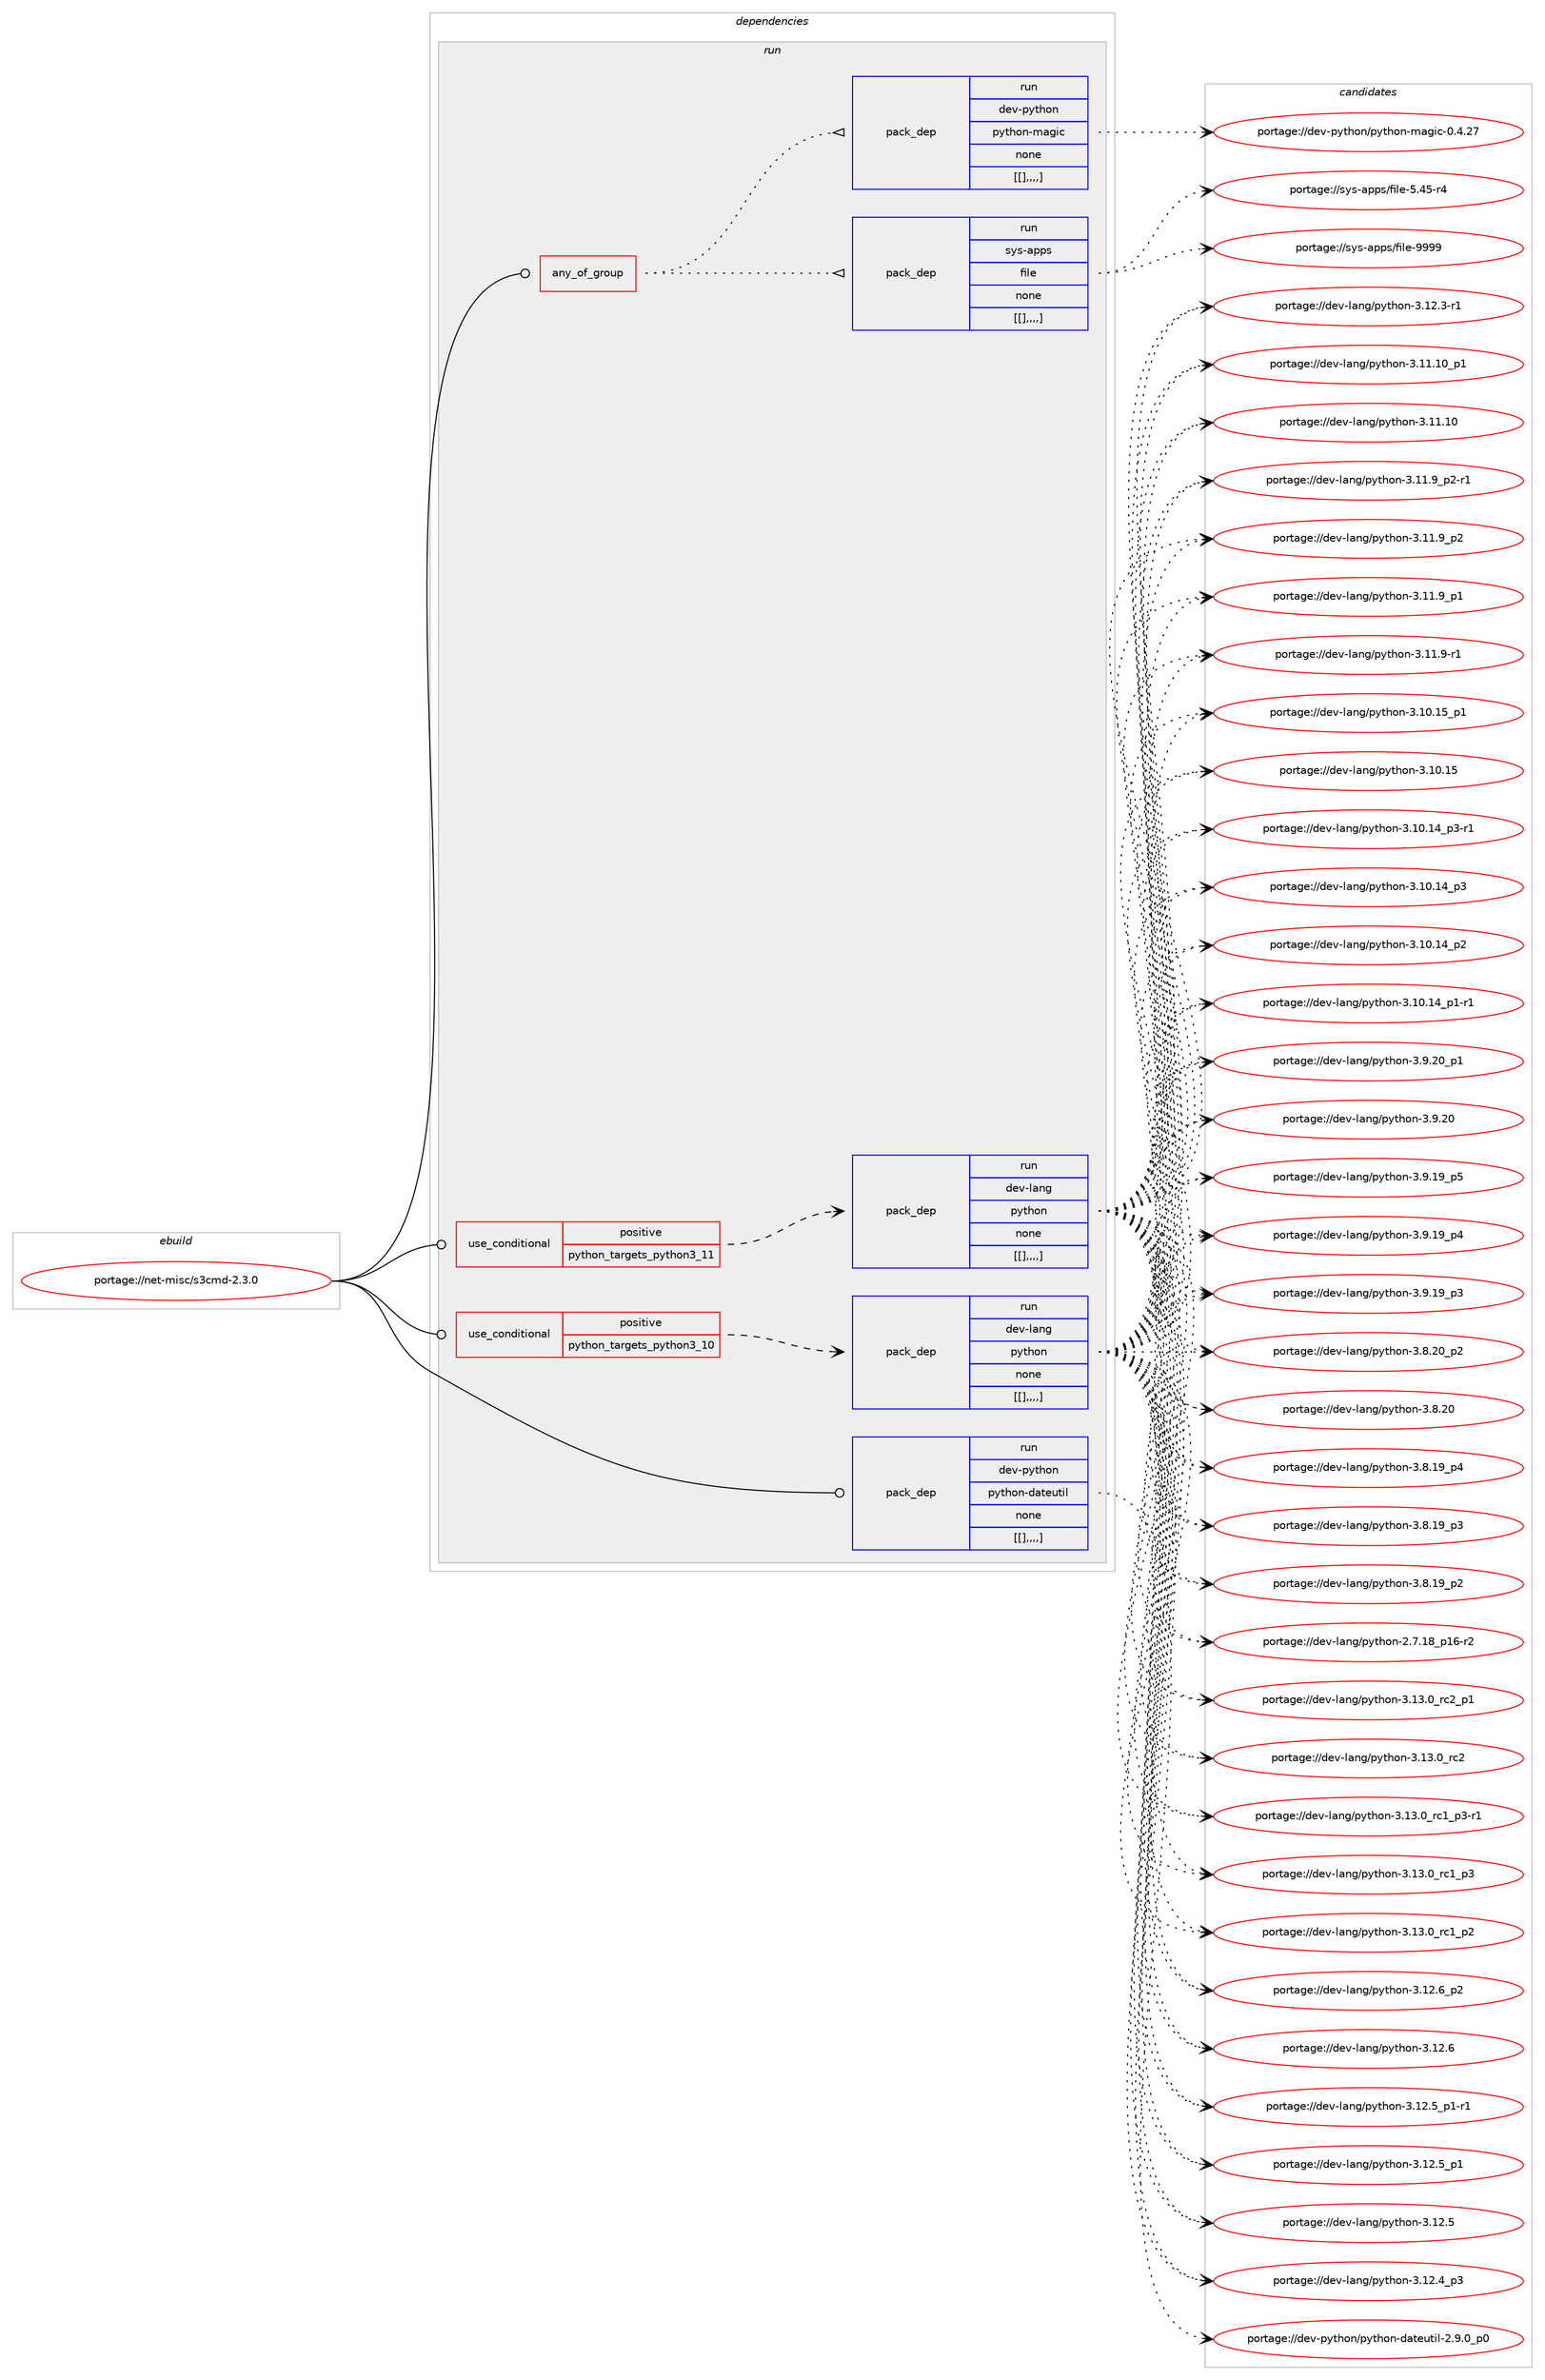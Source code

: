 digraph prolog {

# *************
# Graph options
# *************

newrank=true;
concentrate=true;
compound=true;
graph [rankdir=LR,fontname=Helvetica,fontsize=10,ranksep=1.5];#, ranksep=2.5, nodesep=0.2];
edge  [arrowhead=vee];
node  [fontname=Helvetica,fontsize=10];

# **********
# The ebuild
# **********

subgraph cluster_leftcol {
color=gray;
label=<<i>ebuild</i>>;
id [label="portage://net-misc/s3cmd-2.3.0", color=red, width=4, href="../net-misc/s3cmd-2.3.0.svg"];
}

# ****************
# The dependencies
# ****************

subgraph cluster_midcol {
color=gray;
label=<<i>dependencies</i>>;
subgraph cluster_compile {
fillcolor="#eeeeee";
style=filled;
label=<<i>compile</i>>;
}
subgraph cluster_compileandrun {
fillcolor="#eeeeee";
style=filled;
label=<<i>compile and run</i>>;
}
subgraph cluster_run {
fillcolor="#eeeeee";
style=filled;
label=<<i>run</i>>;
subgraph any22 {
dependency11163 [label=<<TABLE BORDER="0" CELLBORDER="1" CELLSPACING="0" CELLPADDING="4"><TR><TD CELLPADDING="10">any_of_group</TD></TR></TABLE>>, shape=none, color=red];subgraph pack6811 {
dependency11164 [label=<<TABLE BORDER="0" CELLBORDER="1" CELLSPACING="0" CELLPADDING="4" WIDTH="220"><TR><TD ROWSPAN="6" CELLPADDING="30">pack_dep</TD></TR><TR><TD WIDTH="110">run</TD></TR><TR><TD>dev-python</TD></TR><TR><TD>python-magic</TD></TR><TR><TD>none</TD></TR><TR><TD>[[],,,,]</TD></TR></TABLE>>, shape=none, color=blue];
}
dependency11163:e -> dependency11164:w [weight=20,style="dotted",arrowhead="oinv"];
subgraph pack6812 {
dependency11165 [label=<<TABLE BORDER="0" CELLBORDER="1" CELLSPACING="0" CELLPADDING="4" WIDTH="220"><TR><TD ROWSPAN="6" CELLPADDING="30">pack_dep</TD></TR><TR><TD WIDTH="110">run</TD></TR><TR><TD>sys-apps</TD></TR><TR><TD>file</TD></TR><TR><TD>none</TD></TR><TR><TD>[[],,,,]</TD></TR></TABLE>>, shape=none, color=blue];
}
dependency11163:e -> dependency11165:w [weight=20,style="dotted",arrowhead="oinv"];
}
id:e -> dependency11163:w [weight=20,style="solid",arrowhead="odot"];
subgraph cond4326 {
dependency11166 [label=<<TABLE BORDER="0" CELLBORDER="1" CELLSPACING="0" CELLPADDING="4"><TR><TD ROWSPAN="3" CELLPADDING="10">use_conditional</TD></TR><TR><TD>positive</TD></TR><TR><TD>python_targets_python3_10</TD></TR></TABLE>>, shape=none, color=red];
subgraph pack6813 {
dependency11167 [label=<<TABLE BORDER="0" CELLBORDER="1" CELLSPACING="0" CELLPADDING="4" WIDTH="220"><TR><TD ROWSPAN="6" CELLPADDING="30">pack_dep</TD></TR><TR><TD WIDTH="110">run</TD></TR><TR><TD>dev-lang</TD></TR><TR><TD>python</TD></TR><TR><TD>none</TD></TR><TR><TD>[[],,,,]</TD></TR></TABLE>>, shape=none, color=blue];
}
dependency11166:e -> dependency11167:w [weight=20,style="dashed",arrowhead="vee"];
}
id:e -> dependency11166:w [weight=20,style="solid",arrowhead="odot"];
subgraph cond4327 {
dependency11168 [label=<<TABLE BORDER="0" CELLBORDER="1" CELLSPACING="0" CELLPADDING="4"><TR><TD ROWSPAN="3" CELLPADDING="10">use_conditional</TD></TR><TR><TD>positive</TD></TR><TR><TD>python_targets_python3_11</TD></TR></TABLE>>, shape=none, color=red];
subgraph pack6814 {
dependency11169 [label=<<TABLE BORDER="0" CELLBORDER="1" CELLSPACING="0" CELLPADDING="4" WIDTH="220"><TR><TD ROWSPAN="6" CELLPADDING="30">pack_dep</TD></TR><TR><TD WIDTH="110">run</TD></TR><TR><TD>dev-lang</TD></TR><TR><TD>python</TD></TR><TR><TD>none</TD></TR><TR><TD>[[],,,,]</TD></TR></TABLE>>, shape=none, color=blue];
}
dependency11168:e -> dependency11169:w [weight=20,style="dashed",arrowhead="vee"];
}
id:e -> dependency11168:w [weight=20,style="solid",arrowhead="odot"];
subgraph pack6815 {
dependency11170 [label=<<TABLE BORDER="0" CELLBORDER="1" CELLSPACING="0" CELLPADDING="4" WIDTH="220"><TR><TD ROWSPAN="6" CELLPADDING="30">pack_dep</TD></TR><TR><TD WIDTH="110">run</TD></TR><TR><TD>dev-python</TD></TR><TR><TD>python-dateutil</TD></TR><TR><TD>none</TD></TR><TR><TD>[[],,,,]</TD></TR></TABLE>>, shape=none, color=blue];
}
id:e -> dependency11170:w [weight=20,style="solid",arrowhead="odot"];
}
}

# **************
# The candidates
# **************

subgraph cluster_choices {
rank=same;
color=gray;
label=<<i>candidates</i>>;

subgraph choice6811 {
color=black;
nodesep=1;
choice100101118451121211161041111104711212111610411111045109971031059945484652465055 [label="portage://dev-python/python-magic-0.4.27", color=red, width=4,href="../dev-python/python-magic-0.4.27.svg"];
dependency11164:e -> choice100101118451121211161041111104711212111610411111045109971031059945484652465055:w [style=dotted,weight="100"];
}
subgraph choice6812 {
color=black;
nodesep=1;
choice1151211154597112112115471021051081014557575757 [label="portage://sys-apps/file-9999", color=red, width=4,href="../sys-apps/file-9999.svg"];
choice11512111545971121121154710210510810145534652534511452 [label="portage://sys-apps/file-5.45-r4", color=red, width=4,href="../sys-apps/file-5.45-r4.svg"];
dependency11165:e -> choice1151211154597112112115471021051081014557575757:w [style=dotted,weight="100"];
dependency11165:e -> choice11512111545971121121154710210510810145534652534511452:w [style=dotted,weight="100"];
}
subgraph choice6813 {
color=black;
nodesep=1;
choice100101118451089711010347112121116104111110455146495146489511499509511249 [label="portage://dev-lang/python-3.13.0_rc2_p1", color=red, width=4,href="../dev-lang/python-3.13.0_rc2_p1.svg"];
choice10010111845108971101034711212111610411111045514649514648951149950 [label="portage://dev-lang/python-3.13.0_rc2", color=red, width=4,href="../dev-lang/python-3.13.0_rc2.svg"];
choice1001011184510897110103471121211161041111104551464951464895114994995112514511449 [label="portage://dev-lang/python-3.13.0_rc1_p3-r1", color=red, width=4,href="../dev-lang/python-3.13.0_rc1_p3-r1.svg"];
choice100101118451089711010347112121116104111110455146495146489511499499511251 [label="portage://dev-lang/python-3.13.0_rc1_p3", color=red, width=4,href="../dev-lang/python-3.13.0_rc1_p3.svg"];
choice100101118451089711010347112121116104111110455146495146489511499499511250 [label="portage://dev-lang/python-3.13.0_rc1_p2", color=red, width=4,href="../dev-lang/python-3.13.0_rc1_p2.svg"];
choice100101118451089711010347112121116104111110455146495046549511250 [label="portage://dev-lang/python-3.12.6_p2", color=red, width=4,href="../dev-lang/python-3.12.6_p2.svg"];
choice10010111845108971101034711212111610411111045514649504654 [label="portage://dev-lang/python-3.12.6", color=red, width=4,href="../dev-lang/python-3.12.6.svg"];
choice1001011184510897110103471121211161041111104551464950465395112494511449 [label="portage://dev-lang/python-3.12.5_p1-r1", color=red, width=4,href="../dev-lang/python-3.12.5_p1-r1.svg"];
choice100101118451089711010347112121116104111110455146495046539511249 [label="portage://dev-lang/python-3.12.5_p1", color=red, width=4,href="../dev-lang/python-3.12.5_p1.svg"];
choice10010111845108971101034711212111610411111045514649504653 [label="portage://dev-lang/python-3.12.5", color=red, width=4,href="../dev-lang/python-3.12.5.svg"];
choice100101118451089711010347112121116104111110455146495046529511251 [label="portage://dev-lang/python-3.12.4_p3", color=red, width=4,href="../dev-lang/python-3.12.4_p3.svg"];
choice100101118451089711010347112121116104111110455146495046514511449 [label="portage://dev-lang/python-3.12.3-r1", color=red, width=4,href="../dev-lang/python-3.12.3-r1.svg"];
choice10010111845108971101034711212111610411111045514649494649489511249 [label="portage://dev-lang/python-3.11.10_p1", color=red, width=4,href="../dev-lang/python-3.11.10_p1.svg"];
choice1001011184510897110103471121211161041111104551464949464948 [label="portage://dev-lang/python-3.11.10", color=red, width=4,href="../dev-lang/python-3.11.10.svg"];
choice1001011184510897110103471121211161041111104551464949465795112504511449 [label="portage://dev-lang/python-3.11.9_p2-r1", color=red, width=4,href="../dev-lang/python-3.11.9_p2-r1.svg"];
choice100101118451089711010347112121116104111110455146494946579511250 [label="portage://dev-lang/python-3.11.9_p2", color=red, width=4,href="../dev-lang/python-3.11.9_p2.svg"];
choice100101118451089711010347112121116104111110455146494946579511249 [label="portage://dev-lang/python-3.11.9_p1", color=red, width=4,href="../dev-lang/python-3.11.9_p1.svg"];
choice100101118451089711010347112121116104111110455146494946574511449 [label="portage://dev-lang/python-3.11.9-r1", color=red, width=4,href="../dev-lang/python-3.11.9-r1.svg"];
choice10010111845108971101034711212111610411111045514649484649539511249 [label="portage://dev-lang/python-3.10.15_p1", color=red, width=4,href="../dev-lang/python-3.10.15_p1.svg"];
choice1001011184510897110103471121211161041111104551464948464953 [label="portage://dev-lang/python-3.10.15", color=red, width=4,href="../dev-lang/python-3.10.15.svg"];
choice100101118451089711010347112121116104111110455146494846495295112514511449 [label="portage://dev-lang/python-3.10.14_p3-r1", color=red, width=4,href="../dev-lang/python-3.10.14_p3-r1.svg"];
choice10010111845108971101034711212111610411111045514649484649529511251 [label="portage://dev-lang/python-3.10.14_p3", color=red, width=4,href="../dev-lang/python-3.10.14_p3.svg"];
choice10010111845108971101034711212111610411111045514649484649529511250 [label="portage://dev-lang/python-3.10.14_p2", color=red, width=4,href="../dev-lang/python-3.10.14_p2.svg"];
choice100101118451089711010347112121116104111110455146494846495295112494511449 [label="portage://dev-lang/python-3.10.14_p1-r1", color=red, width=4,href="../dev-lang/python-3.10.14_p1-r1.svg"];
choice100101118451089711010347112121116104111110455146574650489511249 [label="portage://dev-lang/python-3.9.20_p1", color=red, width=4,href="../dev-lang/python-3.9.20_p1.svg"];
choice10010111845108971101034711212111610411111045514657465048 [label="portage://dev-lang/python-3.9.20", color=red, width=4,href="../dev-lang/python-3.9.20.svg"];
choice100101118451089711010347112121116104111110455146574649579511253 [label="portage://dev-lang/python-3.9.19_p5", color=red, width=4,href="../dev-lang/python-3.9.19_p5.svg"];
choice100101118451089711010347112121116104111110455146574649579511252 [label="portage://dev-lang/python-3.9.19_p4", color=red, width=4,href="../dev-lang/python-3.9.19_p4.svg"];
choice100101118451089711010347112121116104111110455146574649579511251 [label="portage://dev-lang/python-3.9.19_p3", color=red, width=4,href="../dev-lang/python-3.9.19_p3.svg"];
choice100101118451089711010347112121116104111110455146564650489511250 [label="portage://dev-lang/python-3.8.20_p2", color=red, width=4,href="../dev-lang/python-3.8.20_p2.svg"];
choice10010111845108971101034711212111610411111045514656465048 [label="portage://dev-lang/python-3.8.20", color=red, width=4,href="../dev-lang/python-3.8.20.svg"];
choice100101118451089711010347112121116104111110455146564649579511252 [label="portage://dev-lang/python-3.8.19_p4", color=red, width=4,href="../dev-lang/python-3.8.19_p4.svg"];
choice100101118451089711010347112121116104111110455146564649579511251 [label="portage://dev-lang/python-3.8.19_p3", color=red, width=4,href="../dev-lang/python-3.8.19_p3.svg"];
choice100101118451089711010347112121116104111110455146564649579511250 [label="portage://dev-lang/python-3.8.19_p2", color=red, width=4,href="../dev-lang/python-3.8.19_p2.svg"];
choice100101118451089711010347112121116104111110455046554649569511249544511450 [label="portage://dev-lang/python-2.7.18_p16-r2", color=red, width=4,href="../dev-lang/python-2.7.18_p16-r2.svg"];
dependency11167:e -> choice100101118451089711010347112121116104111110455146495146489511499509511249:w [style=dotted,weight="100"];
dependency11167:e -> choice10010111845108971101034711212111610411111045514649514648951149950:w [style=dotted,weight="100"];
dependency11167:e -> choice1001011184510897110103471121211161041111104551464951464895114994995112514511449:w [style=dotted,weight="100"];
dependency11167:e -> choice100101118451089711010347112121116104111110455146495146489511499499511251:w [style=dotted,weight="100"];
dependency11167:e -> choice100101118451089711010347112121116104111110455146495146489511499499511250:w [style=dotted,weight="100"];
dependency11167:e -> choice100101118451089711010347112121116104111110455146495046549511250:w [style=dotted,weight="100"];
dependency11167:e -> choice10010111845108971101034711212111610411111045514649504654:w [style=dotted,weight="100"];
dependency11167:e -> choice1001011184510897110103471121211161041111104551464950465395112494511449:w [style=dotted,weight="100"];
dependency11167:e -> choice100101118451089711010347112121116104111110455146495046539511249:w [style=dotted,weight="100"];
dependency11167:e -> choice10010111845108971101034711212111610411111045514649504653:w [style=dotted,weight="100"];
dependency11167:e -> choice100101118451089711010347112121116104111110455146495046529511251:w [style=dotted,weight="100"];
dependency11167:e -> choice100101118451089711010347112121116104111110455146495046514511449:w [style=dotted,weight="100"];
dependency11167:e -> choice10010111845108971101034711212111610411111045514649494649489511249:w [style=dotted,weight="100"];
dependency11167:e -> choice1001011184510897110103471121211161041111104551464949464948:w [style=dotted,weight="100"];
dependency11167:e -> choice1001011184510897110103471121211161041111104551464949465795112504511449:w [style=dotted,weight="100"];
dependency11167:e -> choice100101118451089711010347112121116104111110455146494946579511250:w [style=dotted,weight="100"];
dependency11167:e -> choice100101118451089711010347112121116104111110455146494946579511249:w [style=dotted,weight="100"];
dependency11167:e -> choice100101118451089711010347112121116104111110455146494946574511449:w [style=dotted,weight="100"];
dependency11167:e -> choice10010111845108971101034711212111610411111045514649484649539511249:w [style=dotted,weight="100"];
dependency11167:e -> choice1001011184510897110103471121211161041111104551464948464953:w [style=dotted,weight="100"];
dependency11167:e -> choice100101118451089711010347112121116104111110455146494846495295112514511449:w [style=dotted,weight="100"];
dependency11167:e -> choice10010111845108971101034711212111610411111045514649484649529511251:w [style=dotted,weight="100"];
dependency11167:e -> choice10010111845108971101034711212111610411111045514649484649529511250:w [style=dotted,weight="100"];
dependency11167:e -> choice100101118451089711010347112121116104111110455146494846495295112494511449:w [style=dotted,weight="100"];
dependency11167:e -> choice100101118451089711010347112121116104111110455146574650489511249:w [style=dotted,weight="100"];
dependency11167:e -> choice10010111845108971101034711212111610411111045514657465048:w [style=dotted,weight="100"];
dependency11167:e -> choice100101118451089711010347112121116104111110455146574649579511253:w [style=dotted,weight="100"];
dependency11167:e -> choice100101118451089711010347112121116104111110455146574649579511252:w [style=dotted,weight="100"];
dependency11167:e -> choice100101118451089711010347112121116104111110455146574649579511251:w [style=dotted,weight="100"];
dependency11167:e -> choice100101118451089711010347112121116104111110455146564650489511250:w [style=dotted,weight="100"];
dependency11167:e -> choice10010111845108971101034711212111610411111045514656465048:w [style=dotted,weight="100"];
dependency11167:e -> choice100101118451089711010347112121116104111110455146564649579511252:w [style=dotted,weight="100"];
dependency11167:e -> choice100101118451089711010347112121116104111110455146564649579511251:w [style=dotted,weight="100"];
dependency11167:e -> choice100101118451089711010347112121116104111110455146564649579511250:w [style=dotted,weight="100"];
dependency11167:e -> choice100101118451089711010347112121116104111110455046554649569511249544511450:w [style=dotted,weight="100"];
}
subgraph choice6814 {
color=black;
nodesep=1;
choice100101118451089711010347112121116104111110455146495146489511499509511249 [label="portage://dev-lang/python-3.13.0_rc2_p1", color=red, width=4,href="../dev-lang/python-3.13.0_rc2_p1.svg"];
choice10010111845108971101034711212111610411111045514649514648951149950 [label="portage://dev-lang/python-3.13.0_rc2", color=red, width=4,href="../dev-lang/python-3.13.0_rc2.svg"];
choice1001011184510897110103471121211161041111104551464951464895114994995112514511449 [label="portage://dev-lang/python-3.13.0_rc1_p3-r1", color=red, width=4,href="../dev-lang/python-3.13.0_rc1_p3-r1.svg"];
choice100101118451089711010347112121116104111110455146495146489511499499511251 [label="portage://dev-lang/python-3.13.0_rc1_p3", color=red, width=4,href="../dev-lang/python-3.13.0_rc1_p3.svg"];
choice100101118451089711010347112121116104111110455146495146489511499499511250 [label="portage://dev-lang/python-3.13.0_rc1_p2", color=red, width=4,href="../dev-lang/python-3.13.0_rc1_p2.svg"];
choice100101118451089711010347112121116104111110455146495046549511250 [label="portage://dev-lang/python-3.12.6_p2", color=red, width=4,href="../dev-lang/python-3.12.6_p2.svg"];
choice10010111845108971101034711212111610411111045514649504654 [label="portage://dev-lang/python-3.12.6", color=red, width=4,href="../dev-lang/python-3.12.6.svg"];
choice1001011184510897110103471121211161041111104551464950465395112494511449 [label="portage://dev-lang/python-3.12.5_p1-r1", color=red, width=4,href="../dev-lang/python-3.12.5_p1-r1.svg"];
choice100101118451089711010347112121116104111110455146495046539511249 [label="portage://dev-lang/python-3.12.5_p1", color=red, width=4,href="../dev-lang/python-3.12.5_p1.svg"];
choice10010111845108971101034711212111610411111045514649504653 [label="portage://dev-lang/python-3.12.5", color=red, width=4,href="../dev-lang/python-3.12.5.svg"];
choice100101118451089711010347112121116104111110455146495046529511251 [label="portage://dev-lang/python-3.12.4_p3", color=red, width=4,href="../dev-lang/python-3.12.4_p3.svg"];
choice100101118451089711010347112121116104111110455146495046514511449 [label="portage://dev-lang/python-3.12.3-r1", color=red, width=4,href="../dev-lang/python-3.12.3-r1.svg"];
choice10010111845108971101034711212111610411111045514649494649489511249 [label="portage://dev-lang/python-3.11.10_p1", color=red, width=4,href="../dev-lang/python-3.11.10_p1.svg"];
choice1001011184510897110103471121211161041111104551464949464948 [label="portage://dev-lang/python-3.11.10", color=red, width=4,href="../dev-lang/python-3.11.10.svg"];
choice1001011184510897110103471121211161041111104551464949465795112504511449 [label="portage://dev-lang/python-3.11.9_p2-r1", color=red, width=4,href="../dev-lang/python-3.11.9_p2-r1.svg"];
choice100101118451089711010347112121116104111110455146494946579511250 [label="portage://dev-lang/python-3.11.9_p2", color=red, width=4,href="../dev-lang/python-3.11.9_p2.svg"];
choice100101118451089711010347112121116104111110455146494946579511249 [label="portage://dev-lang/python-3.11.9_p1", color=red, width=4,href="../dev-lang/python-3.11.9_p1.svg"];
choice100101118451089711010347112121116104111110455146494946574511449 [label="portage://dev-lang/python-3.11.9-r1", color=red, width=4,href="../dev-lang/python-3.11.9-r1.svg"];
choice10010111845108971101034711212111610411111045514649484649539511249 [label="portage://dev-lang/python-3.10.15_p1", color=red, width=4,href="../dev-lang/python-3.10.15_p1.svg"];
choice1001011184510897110103471121211161041111104551464948464953 [label="portage://dev-lang/python-3.10.15", color=red, width=4,href="../dev-lang/python-3.10.15.svg"];
choice100101118451089711010347112121116104111110455146494846495295112514511449 [label="portage://dev-lang/python-3.10.14_p3-r1", color=red, width=4,href="../dev-lang/python-3.10.14_p3-r1.svg"];
choice10010111845108971101034711212111610411111045514649484649529511251 [label="portage://dev-lang/python-3.10.14_p3", color=red, width=4,href="../dev-lang/python-3.10.14_p3.svg"];
choice10010111845108971101034711212111610411111045514649484649529511250 [label="portage://dev-lang/python-3.10.14_p2", color=red, width=4,href="../dev-lang/python-3.10.14_p2.svg"];
choice100101118451089711010347112121116104111110455146494846495295112494511449 [label="portage://dev-lang/python-3.10.14_p1-r1", color=red, width=4,href="../dev-lang/python-3.10.14_p1-r1.svg"];
choice100101118451089711010347112121116104111110455146574650489511249 [label="portage://dev-lang/python-3.9.20_p1", color=red, width=4,href="../dev-lang/python-3.9.20_p1.svg"];
choice10010111845108971101034711212111610411111045514657465048 [label="portage://dev-lang/python-3.9.20", color=red, width=4,href="../dev-lang/python-3.9.20.svg"];
choice100101118451089711010347112121116104111110455146574649579511253 [label="portage://dev-lang/python-3.9.19_p5", color=red, width=4,href="../dev-lang/python-3.9.19_p5.svg"];
choice100101118451089711010347112121116104111110455146574649579511252 [label="portage://dev-lang/python-3.9.19_p4", color=red, width=4,href="../dev-lang/python-3.9.19_p4.svg"];
choice100101118451089711010347112121116104111110455146574649579511251 [label="portage://dev-lang/python-3.9.19_p3", color=red, width=4,href="../dev-lang/python-3.9.19_p3.svg"];
choice100101118451089711010347112121116104111110455146564650489511250 [label="portage://dev-lang/python-3.8.20_p2", color=red, width=4,href="../dev-lang/python-3.8.20_p2.svg"];
choice10010111845108971101034711212111610411111045514656465048 [label="portage://dev-lang/python-3.8.20", color=red, width=4,href="../dev-lang/python-3.8.20.svg"];
choice100101118451089711010347112121116104111110455146564649579511252 [label="portage://dev-lang/python-3.8.19_p4", color=red, width=4,href="../dev-lang/python-3.8.19_p4.svg"];
choice100101118451089711010347112121116104111110455146564649579511251 [label="portage://dev-lang/python-3.8.19_p3", color=red, width=4,href="../dev-lang/python-3.8.19_p3.svg"];
choice100101118451089711010347112121116104111110455146564649579511250 [label="portage://dev-lang/python-3.8.19_p2", color=red, width=4,href="../dev-lang/python-3.8.19_p2.svg"];
choice100101118451089711010347112121116104111110455046554649569511249544511450 [label="portage://dev-lang/python-2.7.18_p16-r2", color=red, width=4,href="../dev-lang/python-2.7.18_p16-r2.svg"];
dependency11169:e -> choice100101118451089711010347112121116104111110455146495146489511499509511249:w [style=dotted,weight="100"];
dependency11169:e -> choice10010111845108971101034711212111610411111045514649514648951149950:w [style=dotted,weight="100"];
dependency11169:e -> choice1001011184510897110103471121211161041111104551464951464895114994995112514511449:w [style=dotted,weight="100"];
dependency11169:e -> choice100101118451089711010347112121116104111110455146495146489511499499511251:w [style=dotted,weight="100"];
dependency11169:e -> choice100101118451089711010347112121116104111110455146495146489511499499511250:w [style=dotted,weight="100"];
dependency11169:e -> choice100101118451089711010347112121116104111110455146495046549511250:w [style=dotted,weight="100"];
dependency11169:e -> choice10010111845108971101034711212111610411111045514649504654:w [style=dotted,weight="100"];
dependency11169:e -> choice1001011184510897110103471121211161041111104551464950465395112494511449:w [style=dotted,weight="100"];
dependency11169:e -> choice100101118451089711010347112121116104111110455146495046539511249:w [style=dotted,weight="100"];
dependency11169:e -> choice10010111845108971101034711212111610411111045514649504653:w [style=dotted,weight="100"];
dependency11169:e -> choice100101118451089711010347112121116104111110455146495046529511251:w [style=dotted,weight="100"];
dependency11169:e -> choice100101118451089711010347112121116104111110455146495046514511449:w [style=dotted,weight="100"];
dependency11169:e -> choice10010111845108971101034711212111610411111045514649494649489511249:w [style=dotted,weight="100"];
dependency11169:e -> choice1001011184510897110103471121211161041111104551464949464948:w [style=dotted,weight="100"];
dependency11169:e -> choice1001011184510897110103471121211161041111104551464949465795112504511449:w [style=dotted,weight="100"];
dependency11169:e -> choice100101118451089711010347112121116104111110455146494946579511250:w [style=dotted,weight="100"];
dependency11169:e -> choice100101118451089711010347112121116104111110455146494946579511249:w [style=dotted,weight="100"];
dependency11169:e -> choice100101118451089711010347112121116104111110455146494946574511449:w [style=dotted,weight="100"];
dependency11169:e -> choice10010111845108971101034711212111610411111045514649484649539511249:w [style=dotted,weight="100"];
dependency11169:e -> choice1001011184510897110103471121211161041111104551464948464953:w [style=dotted,weight="100"];
dependency11169:e -> choice100101118451089711010347112121116104111110455146494846495295112514511449:w [style=dotted,weight="100"];
dependency11169:e -> choice10010111845108971101034711212111610411111045514649484649529511251:w [style=dotted,weight="100"];
dependency11169:e -> choice10010111845108971101034711212111610411111045514649484649529511250:w [style=dotted,weight="100"];
dependency11169:e -> choice100101118451089711010347112121116104111110455146494846495295112494511449:w [style=dotted,weight="100"];
dependency11169:e -> choice100101118451089711010347112121116104111110455146574650489511249:w [style=dotted,weight="100"];
dependency11169:e -> choice10010111845108971101034711212111610411111045514657465048:w [style=dotted,weight="100"];
dependency11169:e -> choice100101118451089711010347112121116104111110455146574649579511253:w [style=dotted,weight="100"];
dependency11169:e -> choice100101118451089711010347112121116104111110455146574649579511252:w [style=dotted,weight="100"];
dependency11169:e -> choice100101118451089711010347112121116104111110455146574649579511251:w [style=dotted,weight="100"];
dependency11169:e -> choice100101118451089711010347112121116104111110455146564650489511250:w [style=dotted,weight="100"];
dependency11169:e -> choice10010111845108971101034711212111610411111045514656465048:w [style=dotted,weight="100"];
dependency11169:e -> choice100101118451089711010347112121116104111110455146564649579511252:w [style=dotted,weight="100"];
dependency11169:e -> choice100101118451089711010347112121116104111110455146564649579511251:w [style=dotted,weight="100"];
dependency11169:e -> choice100101118451089711010347112121116104111110455146564649579511250:w [style=dotted,weight="100"];
dependency11169:e -> choice100101118451089711010347112121116104111110455046554649569511249544511450:w [style=dotted,weight="100"];
}
subgraph choice6815 {
color=black;
nodesep=1;
choice100101118451121211161041111104711212111610411111045100971161011171161051084550465746489511248 [label="portage://dev-python/python-dateutil-2.9.0_p0", color=red, width=4,href="../dev-python/python-dateutil-2.9.0_p0.svg"];
dependency11170:e -> choice100101118451121211161041111104711212111610411111045100971161011171161051084550465746489511248:w [style=dotted,weight="100"];
}
}

}
